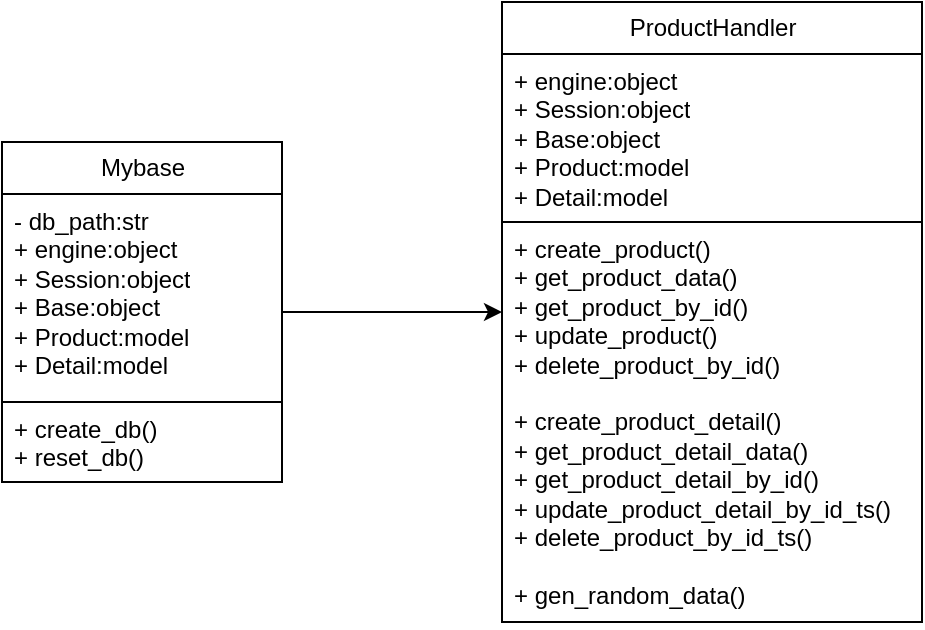 <mxfile>
    <diagram id="2Aw8WYbAmVDfu-u_KksB" name="Page-1">
        <mxGraphModel dx="1144" dy="686" grid="1" gridSize="10" guides="1" tooltips="1" connect="1" arrows="1" fold="1" page="1" pageScale="1" pageWidth="850" pageHeight="1100" math="0" shadow="0">
            <root>
                <mxCell id="0"/>
                <mxCell id="1" parent="0"/>
                <mxCell id="18" value="" style="edgeStyle=none;html=1;" parent="1" source="5" target="15" edge="1">
                    <mxGeometry relative="1" as="geometry"/>
                </mxCell>
                <mxCell id="5" value="Mybase" style="swimlane;fontStyle=0;childLayout=stackLayout;horizontal=1;startSize=26;fillColor=none;horizontalStack=0;resizeParent=1;resizeParentMax=0;resizeLast=0;collapsible=1;marginBottom=0;html=1;" parent="1" vertex="1">
                    <mxGeometry x="195" y="170" width="140" height="170" as="geometry">
                        <mxRectangle x="390" y="250" width="80" height="30" as="alternateBounds"/>
                    </mxGeometry>
                </mxCell>
                <mxCell id="6" value="- db_path:str&lt;br&gt;+ engine:object&lt;br&gt;+ Session:object&lt;br&gt;+ Base:object&lt;br&gt;+ Product:model&lt;br&gt;+ Detail:model" style="text;strokeColor=none;fillColor=none;align=left;verticalAlign=top;spacingLeft=4;spacingRight=4;overflow=hidden;rotatable=0;points=[[0,0.5],[1,0.5]];portConstraint=eastwest;whiteSpace=wrap;html=1;" parent="5" vertex="1">
                    <mxGeometry y="26" width="140" height="104" as="geometry"/>
                </mxCell>
                <mxCell id="7" value="+ create_db()&lt;br&gt;+ reset_db()" style="text;strokeColor=default;fillColor=none;align=left;verticalAlign=top;spacingLeft=4;spacingRight=4;overflow=hidden;rotatable=0;points=[[0,0.5],[1,0.5]];portConstraint=eastwest;whiteSpace=wrap;html=1;" parent="5" vertex="1">
                    <mxGeometry y="130" width="140" height="40" as="geometry"/>
                </mxCell>
                <mxCell id="15" value="ProductHandler" style="swimlane;fontStyle=0;childLayout=stackLayout;horizontal=1;startSize=26;fillColor=none;horizontalStack=0;resizeParent=1;resizeParentMax=0;resizeLast=0;collapsible=1;marginBottom=0;html=1;" parent="1" vertex="1">
                    <mxGeometry x="445" y="100" width="210" height="310" as="geometry">
                        <mxRectangle x="390" y="250" width="80" height="30" as="alternateBounds"/>
                    </mxGeometry>
                </mxCell>
                <mxCell id="16" value="+ engine:object&lt;br&gt;+ Session:object&lt;br&gt;+ Base:object&lt;br&gt;+ Product:model&lt;br&gt;+ Detail:model" style="text;strokeColor=none;fillColor=none;align=left;verticalAlign=top;spacingLeft=4;spacingRight=4;overflow=hidden;rotatable=0;points=[[0,0.5],[1,0.5]];portConstraint=eastwest;whiteSpace=wrap;html=1;" parent="15" vertex="1">
                    <mxGeometry y="26" width="210" height="84" as="geometry"/>
                </mxCell>
                <mxCell id="17" value="+ create_product()&lt;br&gt;+ get_product_data()&lt;br&gt;+ get_product_by_id()&lt;br&gt;+ update_product()&lt;br&gt;+ delete_product_by_id()&lt;br&gt;&lt;br&gt;+ create_product_detail()&lt;br&gt;+ get_product_detail_data()&lt;br&gt;+ get_product_detail_by_id()&lt;br&gt;+ update_product_detail_by_id_ts()&lt;br&gt;+ delete_product_by_id_ts()&lt;br&gt;&lt;br&gt;+ gen_random_data()" style="text;strokeColor=default;fillColor=none;align=left;verticalAlign=top;spacingLeft=4;spacingRight=4;overflow=hidden;rotatable=0;points=[[0,0.5],[1,0.5]];portConstraint=eastwest;whiteSpace=wrap;html=1;" parent="15" vertex="1">
                    <mxGeometry y="110" width="210" height="200" as="geometry"/>
                </mxCell>
            </root>
        </mxGraphModel>
    </diagram>
</mxfile>